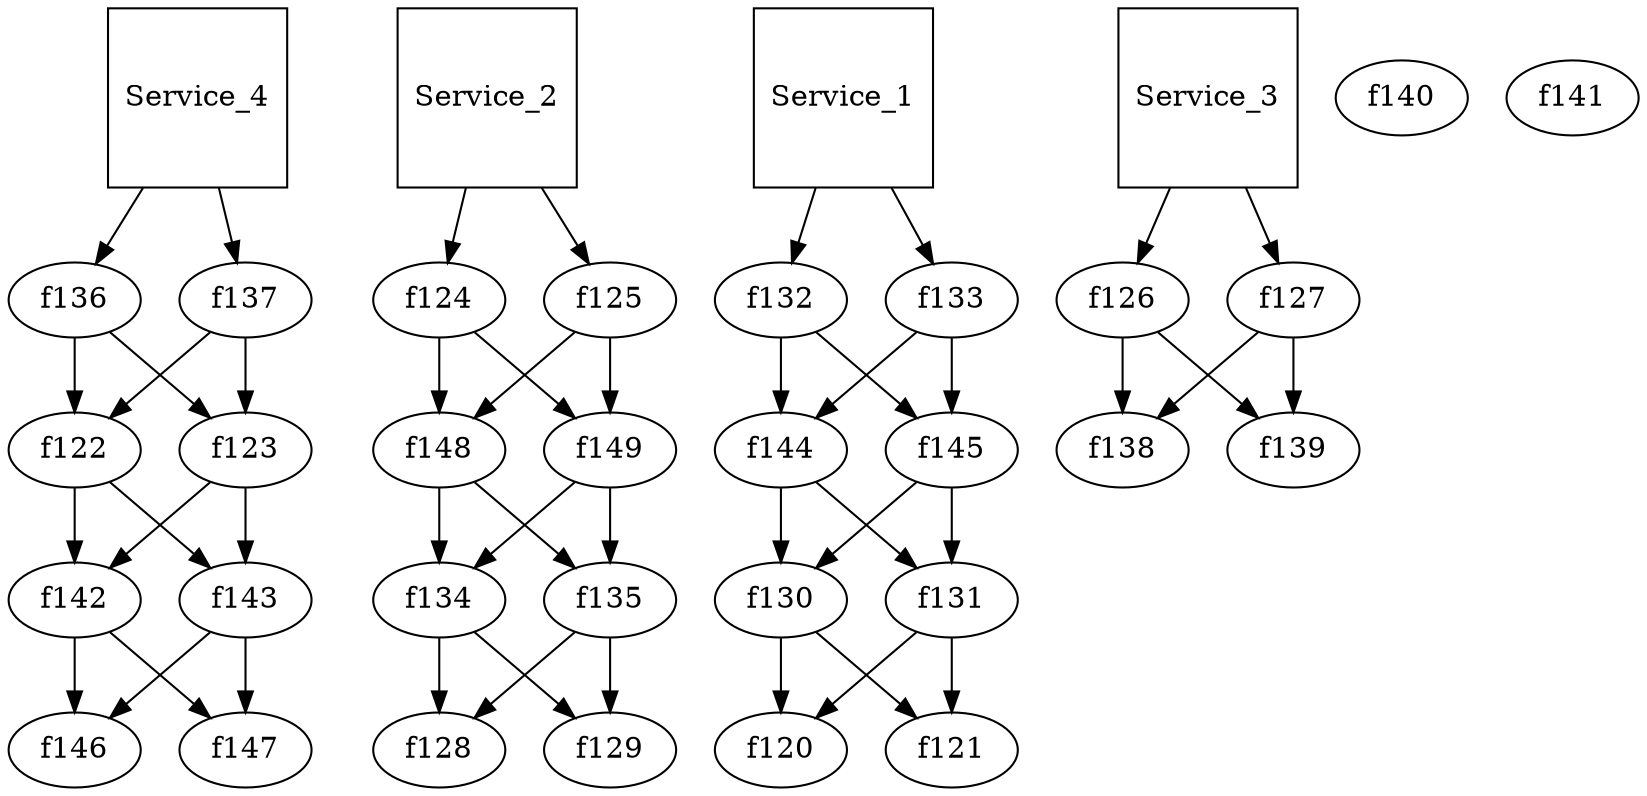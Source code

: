digraph System{
	f122 ; 	f123 ; 
	f128 ; 	f129 ; 
	f146 ; 	f147 ; 
	f148 ; 	f149 ; 
	f120 ; 	f121 ; 
	f136 ; 	f137 ; 
	f126 ; 	f127 ; 
	f132 ; 	f133 ; 
	f134 ; 	f135 ; 
	f140 ; 	f141 ; 
	f130 ; 	f131 ; 
	f142 ; 	f143 ; 
	f124 ; 	f125 ; 
	f138 ; 	f139 ; 
	f144 ; 	f145 ; 
Service_1[shape=square];
 Service_1->f132; Service_1->f133; f132 -> f144 -> f130 -> f120;
f132 ->f145; f133 ->f145; f133 ->f144; f144 ->f131; f145 ->f131; f145 ->f130; f130 ->f121; f131 ->f121; f131 ->f120; 
Service_2[shape=square];
 Service_2->f124; Service_2->f125; f124 -> f148 -> f134 -> f128;
f124 ->f149; f125 ->f149; f125 ->f148; f148 ->f135; f149 ->f135; f149 ->f134; f134 ->f129; f135 ->f129; f135 ->f128; 
Service_3[shape=square];
 Service_3->f126; Service_3->f127; f126 -> f138;
f126 ->f139; f127 ->f139; f127 ->f138; 
Service_4[shape=square];
 Service_4->f136; Service_4->f137; f136 -> f122 -> f142 -> f146;
f136 ->f123; f137 ->f123; f137 ->f122; f122 ->f143; f123 ->f143; f123 ->f142; f142 ->f147; f143 ->f147; f143 ->f146; 
}